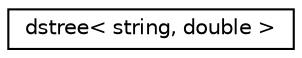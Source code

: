 digraph "Graphical Class Hierarchy"
{
  edge [fontname="Helvetica",fontsize="10",labelfontname="Helvetica",labelfontsize="10"];
  node [fontname="Helvetica",fontsize="10",shape=record];
  rankdir="LR";
  Node1 [label="dstree\< string, double \>",height=0.2,width=0.4,color="black", fillcolor="white", style="filled",URL="$classdstree.html"];
}
